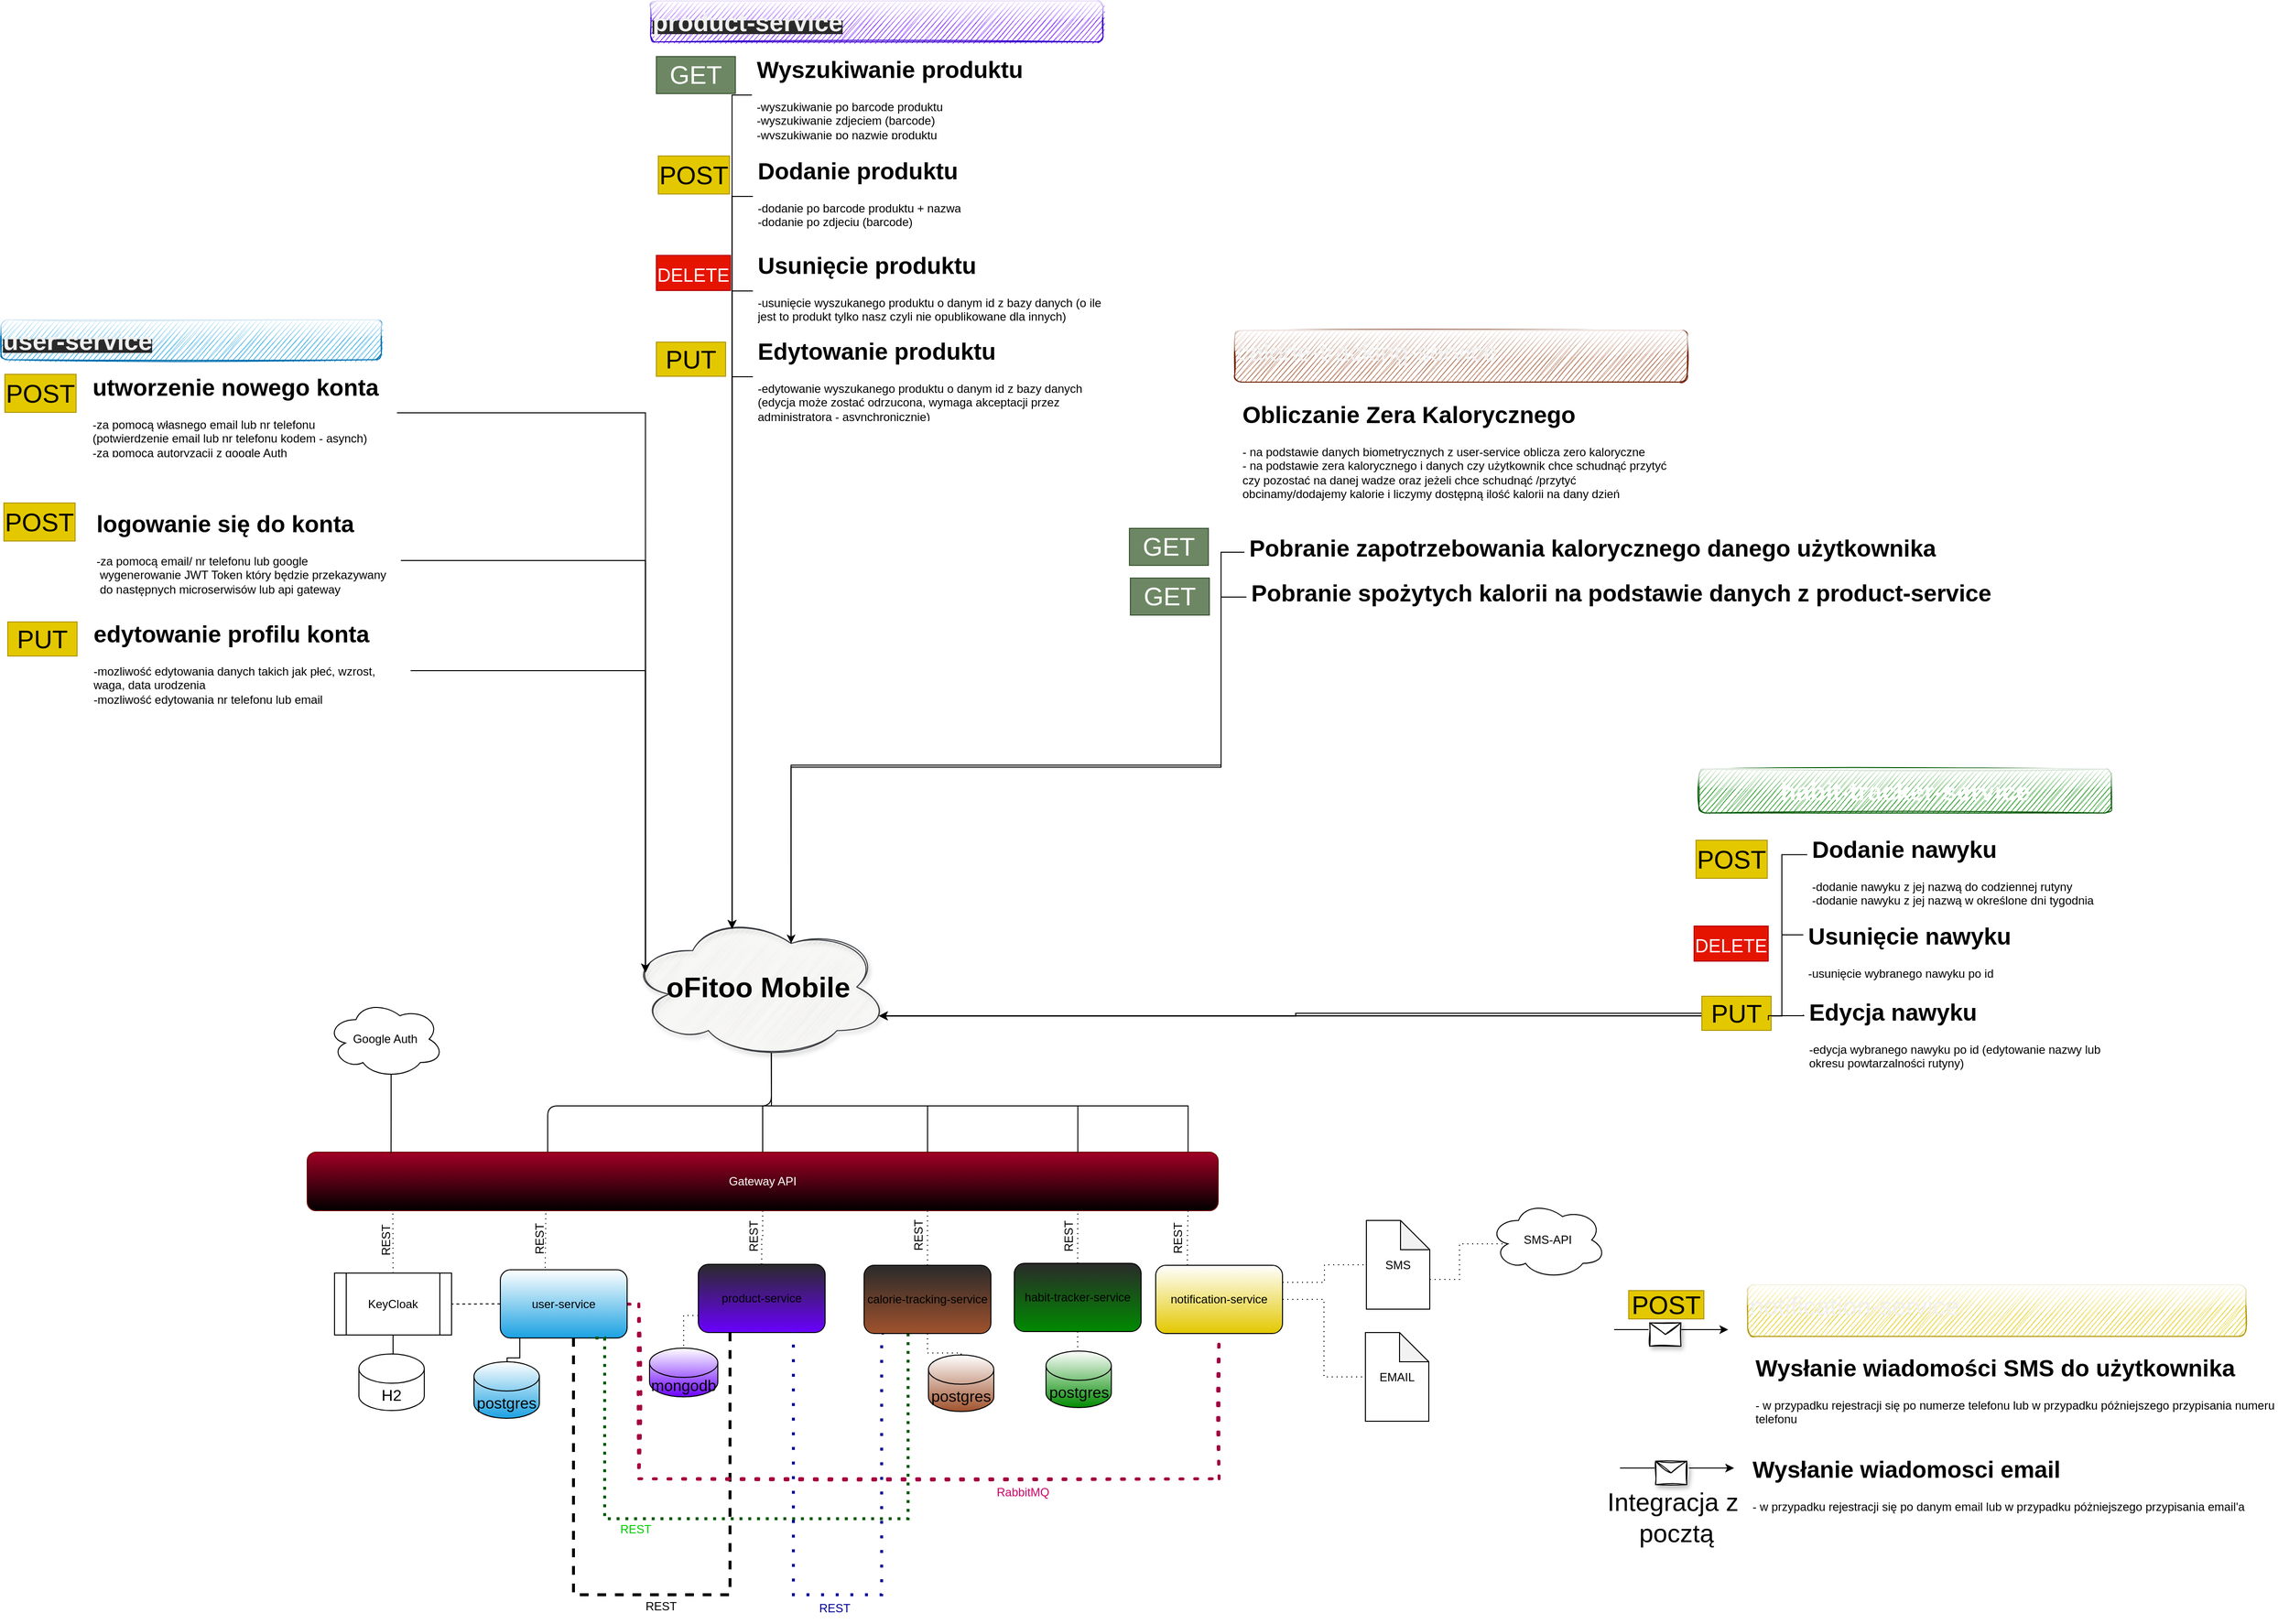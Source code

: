 <mxfile version="20.5.3" type="embed"><diagram name="Page-1" id="scBJmOfw38BWmSyd4WaF"><mxGraphModel dx="2376" dy="2139" grid="0" gridSize="10" guides="0" tooltips="1" connect="1" arrows="1" fold="1" page="0" pageScale="1" pageWidth="850" pageHeight="1100" math="0" shadow="0"><root><mxCell id="0"/><mxCell id="1" parent="0"/><mxCell id="20" style="edgeStyle=orthogonalEdgeStyle;rounded=0;orthogonalLoop=1;jettySize=auto;html=1;exitX=0.5;exitY=1;exitDx=0;exitDy=0;strokeWidth=1;startArrow=none;startFill=0;endArrow=none;endFill=0;dashed=1;dashPattern=1 4;" parent="1" source="jBOrhGmteX4rWtkHZ4kV-2" target="jBOrhGmteX4rWtkHZ4kV-43" edge="1"><mxGeometry relative="1" as="geometry"/></mxCell><mxCell id="jBOrhGmteX4rWtkHZ4kV-2" value="Gateway API" style="rounded=1;whiteSpace=wrap;html=1;fillColor=#a20025;fontColor=#ffffff;strokeColor=#6F0000;gradientColor=#000000;" parent="1" vertex="1"><mxGeometry x="-94" y="110" width="934" height="60" as="geometry"/></mxCell><mxCell id="jBOrhGmteX4rWtkHZ4kV-22" style="edgeStyle=orthogonalEdgeStyle;rounded=1;orthogonalLoop=1;jettySize=auto;html=1;exitX=0.55;exitY=0.95;exitDx=0;exitDy=0;exitPerimeter=0;entryX=0.264;entryY=-0.006;entryDx=0;entryDy=0;entryPerimeter=0;endArrow=none;endFill=0;" parent="1" source="jBOrhGmteX4rWtkHZ4kV-23" target="jBOrhGmteX4rWtkHZ4kV-2" edge="1"><mxGeometry relative="1" as="geometry"/></mxCell><mxCell id="19" style="edgeStyle=orthogonalEdgeStyle;rounded=0;orthogonalLoop=1;jettySize=auto;html=1;exitX=0.55;exitY=0.95;exitDx=0;exitDy=0;exitPerimeter=0;entryX=0.5;entryY=0;entryDx=0;entryDy=0;strokeWidth=1;startArrow=none;startFill=0;endArrow=none;endFill=0;" parent="1" source="jBOrhGmteX4rWtkHZ4kV-23" target="jBOrhGmteX4rWtkHZ4kV-2" edge="1"><mxGeometry relative="1" as="geometry"/></mxCell><mxCell id="45" style="edgeStyle=orthogonalEdgeStyle;rounded=0;orthogonalLoop=1;jettySize=auto;html=1;exitX=0.55;exitY=0.95;exitDx=0;exitDy=0;exitPerimeter=0;entryX=0.681;entryY=0.008;entryDx=0;entryDy=0;entryPerimeter=0;strokeWidth=1;startArrow=none;startFill=0;endArrow=none;endFill=0;" parent="1" source="jBOrhGmteX4rWtkHZ4kV-23" target="jBOrhGmteX4rWtkHZ4kV-2" edge="1"><mxGeometry relative="1" as="geometry"/></mxCell><mxCell id="46" style="edgeStyle=orthogonalEdgeStyle;rounded=0;orthogonalLoop=1;jettySize=auto;html=1;exitX=0.55;exitY=0.95;exitDx=0;exitDy=0;exitPerimeter=0;entryX=0.846;entryY=0.016;entryDx=0;entryDy=0;entryPerimeter=0;strokeWidth=1;startArrow=none;startFill=0;endArrow=none;endFill=0;" parent="1" source="jBOrhGmteX4rWtkHZ4kV-23" target="jBOrhGmteX4rWtkHZ4kV-2" edge="1"><mxGeometry relative="1" as="geometry"/></mxCell><mxCell id="47" style="edgeStyle=orthogonalEdgeStyle;rounded=0;orthogonalLoop=1;jettySize=auto;html=1;exitX=0.55;exitY=0.95;exitDx=0;exitDy=0;exitPerimeter=0;entryX=0.967;entryY=0;entryDx=0;entryDy=0;entryPerimeter=0;strokeWidth=1;startArrow=none;startFill=0;endArrow=none;endFill=0;" parent="1" source="jBOrhGmteX4rWtkHZ4kV-23" target="jBOrhGmteX4rWtkHZ4kV-2" edge="1"><mxGeometry relative="1" as="geometry"/></mxCell><mxCell id="108" style="edgeStyle=orthogonalEdgeStyle;rounded=0;orthogonalLoop=1;jettySize=auto;html=1;exitX=0.625;exitY=0.2;exitDx=0;exitDy=0;exitPerimeter=0;entryX=0;entryY=0.5;entryDx=0;entryDy=0;fontSize=26;endArrow=none;endFill=0;" edge="1" parent="1" source="jBOrhGmteX4rWtkHZ4kV-23" target="91"><mxGeometry relative="1" as="geometry"><Array as="points"><mxPoint x="402" y="-285"/><mxPoint x="843" y="-285"/><mxPoint x="843" y="-505"/></Array></mxGeometry></mxCell><mxCell id="jBOrhGmteX4rWtkHZ4kV-23" value="&lt;b&gt;&lt;font style=&quot;font-size: 29px;&quot;&gt;oFitoo Mobile&lt;/font&gt;&lt;/b&gt;" style="ellipse;shape=cloud;whiteSpace=wrap;html=1;rounded=1;fillColor=#f9f7ed;sketch=1;shadow=1;strokeColor=#36393d;" parent="1" vertex="1"><mxGeometry x="234" y="-134" width="269" height="149" as="geometry"/></mxCell><mxCell id="11" style="edgeStyle=orthogonalEdgeStyle;rounded=0;orthogonalLoop=1;jettySize=auto;html=1;exitX=0.55;exitY=0.95;exitDx=0;exitDy=0;exitPerimeter=0;entryX=0.092;entryY=0.017;entryDx=0;entryDy=0;entryPerimeter=0;startArrow=none;startFill=0;endArrow=none;endFill=0;" parent="1" source="jBOrhGmteX4rWtkHZ4kV-29" target="jBOrhGmteX4rWtkHZ4kV-2" edge="1"><mxGeometry relative="1" as="geometry"/></mxCell><mxCell id="jBOrhGmteX4rWtkHZ4kV-29" value="Google Auth" style="ellipse;shape=cloud;whiteSpace=wrap;html=1;rounded=1;" parent="1" vertex="1"><mxGeometry x="-74" y="-46" width="120" height="80" as="geometry"/></mxCell><mxCell id="jBOrhGmteX4rWtkHZ4kV-32" value="KeyCloak" style="shape=process;whiteSpace=wrap;html=1;backgroundOutline=1;" parent="1" vertex="1"><mxGeometry x="-66" y="234" width="120" height="63.5" as="geometry"/></mxCell><mxCell id="jBOrhGmteX4rWtkHZ4kV-37" value="" style="endArrow=none;dashed=1;html=1;rounded=0;exitX=0;exitY=0.5;exitDx=0;exitDy=0;entryX=1;entryY=0.5;entryDx=0;entryDy=0;" parent="1" source="jBOrhGmteX4rWtkHZ4kV-44" target="jBOrhGmteX4rWtkHZ4kV-32" edge="1"><mxGeometry width="50" height="50" relative="1" as="geometry"><mxPoint x="470" y="340" as="sourcePoint"/><mxPoint y="266" as="targetPoint"/></mxGeometry></mxCell><mxCell id="jBOrhGmteX4rWtkHZ4kV-39" value="" style="endArrow=none;dashed=1;html=1;dashPattern=1 4;strokeWidth=1;rounded=0;exitX=0.5;exitY=0;exitDx=0;exitDy=0;entryX=0.094;entryY=0.992;entryDx=0;entryDy=0;entryPerimeter=0;" parent="1" source="jBOrhGmteX4rWtkHZ4kV-32" target="jBOrhGmteX4rWtkHZ4kV-2" edge="1"><mxGeometry width="50" height="50" relative="1" as="geometry"><mxPoint x="640" y="240" as="sourcePoint"/><mxPoint x="-92" y="82" as="targetPoint"/></mxGeometry></mxCell><mxCell id="18" style="edgeStyle=orthogonalEdgeStyle;rounded=0;orthogonalLoop=1;jettySize=auto;html=1;exitX=0;exitY=0.75;exitDx=0;exitDy=0;entryX=0.5;entryY=0;entryDx=0;entryDy=0;entryPerimeter=0;dashed=1;dashPattern=1 4;strokeWidth=1;startArrow=none;startFill=0;endArrow=none;endFill=0;" parent="1" source="jBOrhGmteX4rWtkHZ4kV-43" target="17" edge="1"><mxGeometry relative="1" as="geometry"/></mxCell><mxCell id="124" style="edgeStyle=orthogonalEdgeStyle;rounded=0;orthogonalLoop=1;jettySize=auto;html=1;exitX=0.25;exitY=1;exitDx=0;exitDy=0;entryX=0.577;entryY=0.999;entryDx=0;entryDy=0;fontSize=26;startArrow=none;startFill=0;endArrow=none;endFill=0;entryPerimeter=0;dashed=1;strokeWidth=3;" edge="1" parent="1" source="jBOrhGmteX4rWtkHZ4kV-43" target="jBOrhGmteX4rWtkHZ4kV-44"><mxGeometry relative="1" as="geometry"><Array as="points"><mxPoint x="340" y="564"/><mxPoint x="179" y="564"/></Array></mxGeometry></mxCell><mxCell id="jBOrhGmteX4rWtkHZ4kV-43" value="product-service" style="rounded=1;whiteSpace=wrap;html=1;fillColor=#2A2A2A;gradientColor=#6A00FF;" parent="1" vertex="1"><mxGeometry x="307" y="225" width="130" height="70" as="geometry"/></mxCell><mxCell id="5" style="edgeStyle=orthogonalEdgeStyle;rounded=0;orthogonalLoop=1;jettySize=auto;html=1;endArrow=none;endFill=0;startArrow=none;startFill=0;" parent="1" source="jBOrhGmteX4rWtkHZ4kV-44" target="jBOrhGmteX4rWtkHZ4kV-51" edge="1"><mxGeometry relative="1" as="geometry"><Array as="points"><mxPoint x="124" y="321"/><mxPoint x="111" y="321"/></Array></mxGeometry></mxCell><mxCell id="41" style="edgeStyle=orthogonalEdgeStyle;rounded=0;orthogonalLoop=1;jettySize=auto;html=1;exitX=1;exitY=0.5;exitDx=0;exitDy=0;entryX=0.5;entryY=1;entryDx=0;entryDy=0;dashed=1;dashPattern=1 4;strokeWidth=3;startArrow=none;startFill=0;endArrow=none;endFill=0;fillColor=#d80073;strokeColor=#A50040;sketch=1;" parent="1" source="jBOrhGmteX4rWtkHZ4kV-44" target="jBOrhGmteX4rWtkHZ4kV-47" edge="1"><mxGeometry relative="1" as="geometry"><Array as="points"><mxPoint x="246" y="266"/><mxPoint x="246" y="445"/><mxPoint x="841" y="445"/></Array></mxGeometry></mxCell><mxCell id="jBOrhGmteX4rWtkHZ4kV-44" value="user-service" style="rounded=1;whiteSpace=wrap;html=1;gradientColor=#1BA1E2;" parent="1" vertex="1"><mxGeometry x="104" y="230.64" width="130" height="70" as="geometry"/></mxCell><mxCell id="29" style="edgeStyle=orthogonalEdgeStyle;rounded=0;orthogonalLoop=1;jettySize=auto;html=1;exitX=1;exitY=0.25;exitDx=0;exitDy=0;entryX=0;entryY=0.5;entryDx=0;entryDy=0;entryPerimeter=0;dashed=1;dashPattern=1 4;strokeWidth=1;startArrow=none;startFill=0;endArrow=none;endFill=0;" parent="1" source="jBOrhGmteX4rWtkHZ4kV-47" target="26" edge="1"><mxGeometry relative="1" as="geometry"/></mxCell><mxCell id="30" style="edgeStyle=orthogonalEdgeStyle;rounded=0;orthogonalLoop=1;jettySize=auto;html=1;exitX=1;exitY=0.5;exitDx=0;exitDy=0;dashed=1;dashPattern=1 4;strokeWidth=1;startArrow=none;startFill=0;endArrow=none;endFill=0;" parent="1" source="jBOrhGmteX4rWtkHZ4kV-47" target="28" edge="1"><mxGeometry relative="1" as="geometry"/></mxCell><mxCell id="34" style="edgeStyle=orthogonalEdgeStyle;rounded=0;orthogonalLoop=1;jettySize=auto;html=1;exitX=0.25;exitY=0;exitDx=0;exitDy=0;entryX=0.967;entryY=0.986;entryDx=0;entryDy=0;entryPerimeter=0;dashed=1;dashPattern=1 4;strokeWidth=1;startArrow=none;startFill=0;endArrow=none;endFill=0;" parent="1" source="jBOrhGmteX4rWtkHZ4kV-47" target="jBOrhGmteX4rWtkHZ4kV-2" edge="1"><mxGeometry relative="1" as="geometry"/></mxCell><mxCell id="jBOrhGmteX4rWtkHZ4kV-47" value="notification-service" style="rounded=1;whiteSpace=wrap;html=1;gradientColor=#E3C800;" parent="1" vertex="1"><mxGeometry x="776" y="226" width="130" height="70" as="geometry"/></mxCell><mxCell id="jBOrhGmteX4rWtkHZ4kV-51" value="postgres" style="shape=cylinder3;whiteSpace=wrap;html=1;boundedLbl=1;backgroundOutline=1;size=15;fontSize=16;gradientColor=#1BA1E2;" parent="1" vertex="1"><mxGeometry x="77" y="325" width="67" height="58" as="geometry"/></mxCell><mxCell id="16" style="edgeStyle=orthogonalEdgeStyle;rounded=0;orthogonalLoop=1;jettySize=auto;html=1;exitX=0.5;exitY=1;exitDx=0;exitDy=0;dashed=1;dashPattern=1 4;strokeWidth=1;startArrow=none;startFill=0;endArrow=none;endFill=0;" parent="1" source="jBOrhGmteX4rWtkHZ4kV-53" target="15" edge="1"><mxGeometry relative="1" as="geometry"/></mxCell><mxCell id="25" style="edgeStyle=orthogonalEdgeStyle;rounded=0;orthogonalLoop=1;jettySize=auto;html=1;exitX=0.5;exitY=0;exitDx=0;exitDy=0;entryX=0.846;entryY=1;entryDx=0;entryDy=0;entryPerimeter=0;dashed=1;dashPattern=1 4;strokeWidth=1;startArrow=none;startFill=0;endArrow=none;endFill=0;" parent="1" source="jBOrhGmteX4rWtkHZ4kV-53" target="jBOrhGmteX4rWtkHZ4kV-2" edge="1"><mxGeometry relative="1" as="geometry"/></mxCell><mxCell id="jBOrhGmteX4rWtkHZ4kV-53" value="habit-tracker-service" style="rounded=1;whiteSpace=wrap;html=1;fillColor=#2A2A2A;gradientColor=#008A00;" parent="1" vertex="1"><mxGeometry x="631" y="224" width="130" height="70" as="geometry"/></mxCell><mxCell id="14" style="edgeStyle=orthogonalEdgeStyle;rounded=0;orthogonalLoop=1;jettySize=auto;html=1;exitX=0.5;exitY=1;exitDx=0;exitDy=0;entryX=0.5;entryY=0;entryDx=0;entryDy=0;entryPerimeter=0;dashed=1;dashPattern=1 4;strokeWidth=1;startArrow=none;startFill=0;endArrow=none;endFill=0;" parent="1" source="jBOrhGmteX4rWtkHZ4kV-55" target="13" edge="1"><mxGeometry relative="1" as="geometry"/></mxCell><mxCell id="24" style="edgeStyle=orthogonalEdgeStyle;rounded=0;orthogonalLoop=1;jettySize=auto;html=1;exitX=0.5;exitY=0;exitDx=0;exitDy=0;entryX=0.681;entryY=0.983;entryDx=0;entryDy=0;entryPerimeter=0;dashed=1;dashPattern=1 4;strokeWidth=1;startArrow=none;startFill=0;endArrow=none;endFill=0;" parent="1" source="jBOrhGmteX4rWtkHZ4kV-55" target="jBOrhGmteX4rWtkHZ4kV-2" edge="1"><mxGeometry relative="1" as="geometry"/></mxCell><mxCell id="118" style="edgeStyle=orthogonalEdgeStyle;rounded=0;orthogonalLoop=1;jettySize=auto;html=1;exitX=0.347;exitY=0.998;exitDx=0;exitDy=0;entryX=0.75;entryY=1;entryDx=0;entryDy=0;fontSize=26;endArrow=none;endFill=0;exitPerimeter=0;dashed=1;dashPattern=1 2;fillColor=#008a00;strokeColor=#005700;strokeWidth=3;" edge="1" parent="1" source="jBOrhGmteX4rWtkHZ4kV-55" target="jBOrhGmteX4rWtkHZ4kV-44"><mxGeometry relative="1" as="geometry"><Array as="points"><mxPoint x="522" y="486"/><mxPoint x="211" y="486"/><mxPoint x="211" y="301"/></Array></mxGeometry></mxCell><mxCell id="120" style="edgeStyle=orthogonalEdgeStyle;rounded=0;orthogonalLoop=1;jettySize=auto;html=1;exitX=0.157;exitY=0.993;exitDx=0;exitDy=0;entryX=0.75;entryY=1;entryDx=0;entryDy=0;fontSize=26;endArrow=none;endFill=0;startArrow=none;startFill=0;exitPerimeter=0;dashed=1;dashPattern=1 4;strokeWidth=3;strokeColor=#000099;" edge="1" parent="1" source="jBOrhGmteX4rWtkHZ4kV-55" target="jBOrhGmteX4rWtkHZ4kV-43"><mxGeometry relative="1" as="geometry"><Array as="points"><mxPoint x="495" y="296"/><mxPoint x="495" y="564"/><mxPoint x="404" y="564"/></Array></mxGeometry></mxCell><mxCell id="jBOrhGmteX4rWtkHZ4kV-55" value="calorie-tracking-service" style="rounded=1;whiteSpace=wrap;html=1;gradientColor=#A0522D;fillColor=#2A2A2A;glass=0;sketch=0;" parent="1" vertex="1"><mxGeometry x="477" y="226" width="130" height="70" as="geometry"/></mxCell><mxCell id="jBOrhGmteX4rWtkHZ4kV-62" style="edgeStyle=none;curved=1;rounded=0;orthogonalLoop=1;jettySize=auto;html=1;entryX=0.262;entryY=0.996;entryDx=0;entryDy=0;entryPerimeter=0;fontSize=12;startSize=8;endSize=8;dashed=1;dashPattern=1 4;startArrow=none;startFill=0;endArrow=none;endFill=0;" parent="1" target="jBOrhGmteX4rWtkHZ4kV-2" edge="1"><mxGeometry relative="1" as="geometry"><mxPoint x="150" y="228.64" as="sourcePoint"/><mxPoint x="150.414" y="170" as="targetPoint"/></mxGeometry></mxCell><mxCell id="2" value="REST" style="text;html=1;strokeColor=none;fillColor=none;align=center;verticalAlign=middle;whiteSpace=wrap;rounded=0;rotation=-90;" parent="1" vertex="1"><mxGeometry x="119" y="193.64" width="50" height="10" as="geometry"/></mxCell><mxCell id="6" value="REST" style="text;html=1;strokeColor=none;fillColor=none;align=center;verticalAlign=middle;whiteSpace=wrap;rounded=0;rotation=-90;" parent="1" vertex="1"><mxGeometry x="-38" y="195" width="50" height="10" as="geometry"/></mxCell><mxCell id="9" style="edgeStyle=orthogonalEdgeStyle;rounded=0;orthogonalLoop=1;jettySize=auto;html=1;exitX=0.5;exitY=0;exitDx=0;exitDy=0;exitPerimeter=0;entryX=0.5;entryY=1;entryDx=0;entryDy=0;startArrow=none;startFill=0;endArrow=none;endFill=0;" parent="1" source="8" target="jBOrhGmteX4rWtkHZ4kV-32" edge="1"><mxGeometry relative="1" as="geometry"/></mxCell><mxCell id="8" value="H2" style="shape=cylinder3;whiteSpace=wrap;html=1;boundedLbl=1;backgroundOutline=1;size=15;fontSize=16;" parent="1" vertex="1"><mxGeometry x="-41" y="317" width="67" height="58" as="geometry"/></mxCell><mxCell id="13" value="postgres" style="shape=cylinder3;whiteSpace=wrap;html=1;boundedLbl=1;backgroundOutline=1;size=15;fontSize=16;gradientColor=#A0522D;" parent="1" vertex="1"><mxGeometry x="543" y="318" width="67" height="58" as="geometry"/></mxCell><mxCell id="15" value="postgres" style="shape=cylinder3;whiteSpace=wrap;html=1;boundedLbl=1;backgroundOutline=1;size=15;fontSize=16;gradientColor=#008A00;" parent="1" vertex="1"><mxGeometry x="663.5" y="314" width="67" height="58" as="geometry"/></mxCell><mxCell id="17" value="mongodb" style="shape=cylinder3;whiteSpace=wrap;html=1;boundedLbl=1;backgroundOutline=1;size=15;fontSize=16;gradientColor=#6A00FF;" parent="1" vertex="1"><mxGeometry x="257" y="311" width="70" height="50" as="geometry"/></mxCell><mxCell id="22" value="REST" style="text;html=1;strokeColor=none;fillColor=none;align=center;verticalAlign=middle;whiteSpace=wrap;rounded=0;rotation=-90;" parent="1" vertex="1"><mxGeometry x="339" y="191" width="50" height="10" as="geometry"/></mxCell><mxCell id="40" style="edgeStyle=orthogonalEdgeStyle;rounded=0;orthogonalLoop=1;jettySize=auto;html=1;exitX=0;exitY=0;exitDx=65;exitDy=60.5;exitPerimeter=0;entryX=0.16;entryY=0.55;entryDx=0;entryDy=0;entryPerimeter=0;dashed=1;dashPattern=1 4;strokeWidth=1;startArrow=none;startFill=0;endArrow=none;endFill=0;" parent="1" source="26" target="39" edge="1"><mxGeometry relative="1" as="geometry"/></mxCell><mxCell id="26" value="SMS" style="shape=note;whiteSpace=wrap;html=1;backgroundOutline=1;darkOpacity=0.05;" parent="1" vertex="1"><mxGeometry x="992" y="180" width="65" height="91" as="geometry"/></mxCell><mxCell id="28" value="EMAIL" style="shape=note;whiteSpace=wrap;html=1;backgroundOutline=1;darkOpacity=0.05;" parent="1" vertex="1"><mxGeometry x="991" y="295" width="65" height="91" as="geometry"/></mxCell><mxCell id="35" value="REST" style="text;html=1;strokeColor=none;fillColor=none;align=center;verticalAlign=middle;whiteSpace=wrap;rounded=0;rotation=-90;" parent="1" vertex="1"><mxGeometry x="508" y="190" width="50" height="10" as="geometry"/></mxCell><mxCell id="36" value="REST" style="text;html=1;strokeColor=none;fillColor=none;align=center;verticalAlign=middle;whiteSpace=wrap;rounded=0;rotation=-90;" parent="1" vertex="1"><mxGeometry x="662" y="191" width="50" height="10" as="geometry"/></mxCell><mxCell id="37" value="REST" style="text;html=1;strokeColor=none;fillColor=none;align=center;verticalAlign=middle;whiteSpace=wrap;rounded=0;rotation=-90;" parent="1" vertex="1"><mxGeometry x="774" y="193" width="50" height="10" as="geometry"/></mxCell><mxCell id="39" value="SMS-API" style="ellipse;shape=cloud;whiteSpace=wrap;html=1;" parent="1" vertex="1"><mxGeometry x="1118" y="160" width="120" height="80" as="geometry"/></mxCell><mxCell id="44" value="RabbitMQ" style="text;html=1;align=center;verticalAlign=middle;whiteSpace=wrap;rounded=0;fontColor=#CC0066;" parent="1" vertex="1"><mxGeometry x="610" y="444" width="60" height="30" as="geometry"/></mxCell><mxCell id="51" style="edgeStyle=orthogonalEdgeStyle;rounded=0;orthogonalLoop=1;jettySize=auto;html=1;exitX=1;exitY=0.5;exitDx=0;exitDy=0;entryX=0.07;entryY=0.4;entryDx=0;entryDy=0;entryPerimeter=0;" edge="1" parent="1" source="48" target="jBOrhGmteX4rWtkHZ4kV-23"><mxGeometry relative="1" as="geometry"/></mxCell><mxCell id="48" value="&lt;h1&gt;utworzenie nowego konta&lt;/h1&gt;&lt;div&gt;-za pomocą własnego email lub nr telefonu (potwierdzenie email lub nr telefonu kodem - asynch)&lt;/div&gt;&lt;div&gt;-za pomocą autoryzacji z google Auth&lt;/div&gt;&lt;div&gt;(&lt;/div&gt;" style="text;html=1;strokeColor=none;fillColor=none;spacing=5;spacingTop=-20;whiteSpace=wrap;overflow=hidden;rounded=0;" vertex="1" parent="1"><mxGeometry x="-319" y="-694" width="317" height="91" as="geometry"/></mxCell><mxCell id="52" style="edgeStyle=orthogonalEdgeStyle;rounded=0;orthogonalLoop=1;jettySize=auto;html=1;exitX=1;exitY=0.5;exitDx=0;exitDy=0;entryX=0.07;entryY=0.4;entryDx=0;entryDy=0;entryPerimeter=0;" edge="1" parent="1" source="50" target="jBOrhGmteX4rWtkHZ4kV-23"><mxGeometry relative="1" as="geometry"/></mxCell><mxCell id="50" value="&lt;h1&gt;logowanie się do konta&lt;/h1&gt;&lt;div&gt;-za pomocą email/ nr telefonu lub google&lt;/div&gt;&lt;div&gt;&amp;nbsp;wygenerowanie JWT Token który będzie przekazywany&lt;/div&gt;&lt;div&gt;&amp;nbsp;do następnych microserwisów lub api gateway&lt;/div&gt;" style="text;html=1;strokeColor=none;fillColor=none;spacing=5;spacingTop=-20;whiteSpace=wrap;overflow=hidden;rounded=0;" vertex="1" parent="1"><mxGeometry x="-315" y="-554" width="317" height="114" as="geometry"/></mxCell><mxCell id="54" style="edgeStyle=orthogonalEdgeStyle;rounded=0;orthogonalLoop=1;jettySize=auto;html=1;exitX=1;exitY=0.5;exitDx=0;exitDy=0;entryX=0.07;entryY=0.4;entryDx=0;entryDy=0;entryPerimeter=0;" edge="1" parent="1" source="53" target="jBOrhGmteX4rWtkHZ4kV-23"><mxGeometry relative="1" as="geometry"/></mxCell><mxCell id="53" value="&lt;h1&gt;edytowanie profilu konta&lt;span style=&quot;white-space: pre;&quot;&gt;&#9;&lt;/span&gt;&lt;/h1&gt;&lt;div&gt;-mozliwość edytowania danych takich jak płeć, wzrost, waga, data urodzenia&lt;/div&gt;&lt;div&gt;-mozliwość edytowania nr telefonu lub email&lt;/div&gt;" style="text;html=1;strokeColor=none;fillColor=none;spacing=5;spacingTop=-20;whiteSpace=wrap;overflow=hidden;rounded=0;" vertex="1" parent="1"><mxGeometry x="-318" y="-441" width="330" height="114" as="geometry"/></mxCell><mxCell id="62" style="edgeStyle=orthogonalEdgeStyle;rounded=0;orthogonalLoop=1;jettySize=auto;html=1;exitX=0;exitY=0.5;exitDx=0;exitDy=0;entryX=0.4;entryY=0.1;entryDx=0;entryDy=0;entryPerimeter=0;" edge="1" parent="1" source="55" target="jBOrhGmteX4rWtkHZ4kV-23"><mxGeometry relative="1" as="geometry"/></mxCell><mxCell id="55" value="&lt;h1&gt;Wyszukiwanie produktu&lt;/h1&gt;&lt;div&gt;-wyszukiwanie po barcode produktu&lt;/div&gt;&lt;div&gt;-wyszukiwanie zdjeciem (barcode)&lt;/div&gt;&lt;div&gt;-wyszukiwanie po nazwie produktu&lt;/div&gt;" style="text;html=1;strokeColor=none;fillColor=none;spacing=5;spacingTop=-20;whiteSpace=wrap;overflow=hidden;rounded=0;" vertex="1" parent="1"><mxGeometry x="362" y="-1020" width="317" height="91" as="geometry"/></mxCell><mxCell id="61" style="edgeStyle=orthogonalEdgeStyle;rounded=0;orthogonalLoop=1;jettySize=auto;html=1;exitX=0;exitY=0.5;exitDx=0;exitDy=0;entryX=0.4;entryY=0.1;entryDx=0;entryDy=0;entryPerimeter=0;" edge="1" parent="1" source="56" target="jBOrhGmteX4rWtkHZ4kV-23"><mxGeometry relative="1" as="geometry"/></mxCell><mxCell id="56" value="&lt;h1&gt;Dodanie produktu&lt;/h1&gt;&lt;div&gt;-dodanie po barcode produktu + nazwa&lt;/div&gt;&lt;div&gt;-dodanie po zdjeciu (barcode)&lt;/div&gt;" style="text;html=1;strokeColor=none;fillColor=none;spacing=5;spacingTop=-20;whiteSpace=wrap;overflow=hidden;rounded=0;" vertex="1" parent="1"><mxGeometry x="363" y="-916" width="317" height="91" as="geometry"/></mxCell><mxCell id="60" style="edgeStyle=orthogonalEdgeStyle;rounded=0;orthogonalLoop=1;jettySize=auto;html=1;exitX=0;exitY=0.5;exitDx=0;exitDy=0;entryX=0.4;entryY=0.1;entryDx=0;entryDy=0;entryPerimeter=0;" edge="1" parent="1" source="57" target="jBOrhGmteX4rWtkHZ4kV-23"><mxGeometry relative="1" as="geometry"/></mxCell><mxCell id="57" value="&lt;h1&gt;Usunięcie produktu&lt;/h1&gt;&lt;div&gt;-usunięcie wyszukanego produktu o danym id z bazy danych (o ile jest to produkt tylko nasz czyli nie opublikowane dla innych)&lt;/div&gt;&lt;div&gt;&lt;br&gt;&lt;/div&gt;" style="text;html=1;strokeColor=none;fillColor=none;spacing=5;spacingTop=-20;whiteSpace=wrap;overflow=hidden;rounded=0;" vertex="1" parent="1"><mxGeometry x="363" y="-819" width="368" height="91" as="geometry"/></mxCell><mxCell id="59" style="edgeStyle=orthogonalEdgeStyle;rounded=0;orthogonalLoop=1;jettySize=auto;html=1;exitX=0;exitY=0.5;exitDx=0;exitDy=0;entryX=0.4;entryY=0.1;entryDx=0;entryDy=0;entryPerimeter=0;" edge="1" parent="1" source="58" target="jBOrhGmteX4rWtkHZ4kV-23"><mxGeometry relative="1" as="geometry"/></mxCell><mxCell id="58" value="&lt;h1&gt;Edytowanie produktu&lt;/h1&gt;&lt;div&gt;-edytowanie wyszukanego produktu o danym id z bazy danych (edycja może zostać odrzucona, wymaga akceptacji przez administratora - asynchronicznie)&lt;/div&gt;&lt;div&gt;&lt;br&gt;&lt;/div&gt;" style="text;html=1;strokeColor=none;fillColor=none;spacing=5;spacingTop=-20;whiteSpace=wrap;overflow=hidden;rounded=0;" vertex="1" parent="1"><mxGeometry x="363" y="-731" width="368" height="91" as="geometry"/></mxCell><mxCell id="113" style="edgeStyle=orthogonalEdgeStyle;rounded=0;orthogonalLoop=1;jettySize=auto;html=1;exitX=0;exitY=0.25;exitDx=0;exitDy=0;entryX=0.96;entryY=0.7;entryDx=0;entryDy=0;entryPerimeter=0;fontSize=26;" edge="1" parent="1" source="63" target="jBOrhGmteX4rWtkHZ4kV-23"><mxGeometry relative="1" as="geometry"><Array as="points"><mxPoint x="1418" y="-195"/><mxPoint x="1418" y="-30"/></Array></mxGeometry></mxCell><mxCell id="63" value="&lt;h1&gt;Dodanie nawyku&lt;/h1&gt;&lt;div&gt;-dodanie nawyku z jej nazwą do codziennej rutyny&lt;/div&gt;&lt;div&gt;-dodanie nawyku z jej nazwą w określone dni tygodnia&lt;/div&gt;" style="text;html=1;strokeColor=none;fillColor=none;spacing=5;spacingTop=-20;whiteSpace=wrap;overflow=hidden;rounded=0;" vertex="1" parent="1"><mxGeometry x="1444" y="-220" width="317" height="99" as="geometry"/></mxCell><mxCell id="114" style="edgeStyle=orthogonalEdgeStyle;rounded=0;orthogonalLoop=1;jettySize=auto;html=1;exitX=0;exitY=0.25;exitDx=0;exitDy=0;entryX=0.96;entryY=0.7;entryDx=0;entryDy=0;entryPerimeter=0;fontSize=26;" edge="1" parent="1" source="64" target="jBOrhGmteX4rWtkHZ4kV-23"><mxGeometry relative="1" as="geometry"><Array as="points"><mxPoint x="1418" y="-113"/><mxPoint x="1418" y="-30"/><mxPoint x="492" y="-30"/></Array></mxGeometry></mxCell><mxCell id="64" value="&lt;h1&gt;Usunięcie nawyku&lt;/h1&gt;&lt;div&gt;-usunięcie wybranego nawyku po id&lt;br&gt;&lt;/div&gt;&lt;div&gt;&lt;br&gt;&lt;/div&gt;" style="text;html=1;strokeColor=none;fillColor=none;spacing=5;spacingTop=-20;whiteSpace=wrap;overflow=hidden;rounded=0;" vertex="1" parent="1"><mxGeometry x="1440" y="-131" width="317" height="72" as="geometry"/></mxCell><mxCell id="115" style="edgeStyle=orthogonalEdgeStyle;rounded=0;orthogonalLoop=1;jettySize=auto;html=1;entryX=0.96;entryY=0.7;entryDx=0;entryDy=0;entryPerimeter=0;fontSize=26;startArrow=none;" edge="1" parent="1" source="81" target="jBOrhGmteX4rWtkHZ4kV-23"><mxGeometry relative="1" as="geometry"><mxPoint x="1440" y="-31" as="sourcePoint"/><Array as="points"/></mxGeometry></mxCell><mxCell id="65" value="&lt;h1&gt;Edycja nawyku&lt;/h1&gt;&lt;div&gt;-edycja wybranego nawyku po id (edytowanie nazwy lub okresu powtarzalności rutyny)&lt;br&gt;&lt;/div&gt;&lt;div&gt;&lt;br&gt;&lt;/div&gt;" style="text;html=1;strokeColor=none;fillColor=none;spacing=5;spacingTop=-20;whiteSpace=wrap;overflow=hidden;rounded=0;" vertex="1" parent="1"><mxGeometry x="1441" y="-53" width="317" height="85" as="geometry"/></mxCell><mxCell id="66" value="&lt;b&gt;&lt;font style=&quot;font-size: 26px;&quot;&gt;habit-tracker-service&lt;/font&gt;&lt;/b&gt;" style="text;html=1;strokeColor=#005700;fillColor=#008a00;align=center;verticalAlign=middle;whiteSpace=wrap;rounded=1;fontColor=#ffffff;glass=1;sketch=1;" vertex="1" parent="1"><mxGeometry x="1333" y="-283" width="423" height="45" as="geometry"/></mxCell><mxCell id="67" value="&lt;b style=&quot;color: rgb(240, 240, 240); font-family: Helvetica; font-size: 12px; font-style: normal; font-variant-ligatures: normal; font-variant-caps: normal; letter-spacing: normal; orphans: 2; text-align: center; text-indent: 0px; text-transform: none; widows: 2; word-spacing: 0px; -webkit-text-stroke-width: 0px; background-color: rgb(42, 42, 42); text-decoration-thickness: initial; text-decoration-style: initial; text-decoration-color: initial;&quot;&gt;&lt;font style=&quot;font-size: 26px;&quot;&gt;product-service&lt;/font&gt;&lt;/b&gt;" style="text;whiteSpace=wrap;html=1;fontSize=26;fillColor=#6a00ff;fontColor=#ffffff;strokeColor=#3700CC;rounded=1;glass=1;sketch=1;shadow=0;" vertex="1" parent="1"><mxGeometry x="258" y="-1071" width="464" height="42" as="geometry"/></mxCell><mxCell id="68" value="&lt;b style=&quot;color: rgb(240, 240, 240); font-family: Helvetica; font-size: 12px; font-style: normal; font-variant-ligatures: normal; font-variant-caps: normal; letter-spacing: normal; orphans: 2; text-align: center; text-indent: 0px; text-transform: none; widows: 2; word-spacing: 0px; -webkit-text-stroke-width: 0px; background-color: rgb(42, 42, 42); text-decoration-thickness: initial; text-decoration-style: initial; text-decoration-color: initial;&quot;&gt;&lt;font style=&quot;font-size: 26px;&quot;&gt;user-service&lt;/font&gt;&lt;/b&gt;" style="text;whiteSpace=wrap;html=1;fontSize=26;fillColor=#1ba1e2;fontColor=#ffffff;strokeColor=#006EAF;rounded=1;glass=1;sketch=1;" vertex="1" parent="1"><mxGeometry x="-408" y="-744" width="390" height="41" as="geometry"/></mxCell><mxCell id="72" value="POST" style="text;html=1;align=center;verticalAlign=middle;whiteSpace=wrap;rounded=0;fontSize=26;fillColor=#e3c800;fontColor=#000000;strokeColor=#B09500;" vertex="1" parent="1"><mxGeometry x="-404" y="-688" width="73" height="39" as="geometry"/></mxCell><mxCell id="74" value="PUT" style="text;html=1;align=center;verticalAlign=middle;whiteSpace=wrap;rounded=0;fontSize=26;fillColor=#e3c800;fontColor=#000000;strokeColor=#B09500;" vertex="1" parent="1"><mxGeometry x="-401" y="-434" width="71" height="35" as="geometry"/></mxCell><mxCell id="75" value="GET" style="text;html=1;align=center;verticalAlign=middle;whiteSpace=wrap;rounded=0;fontSize=26;fillColor=#6d8764;fontColor=#ffffff;strokeColor=#3A5431;" vertex="1" parent="1"><mxGeometry x="264" y="-1014" width="81" height="38" as="geometry"/></mxCell><mxCell id="76" value="POST" style="text;html=1;align=center;verticalAlign=middle;whiteSpace=wrap;rounded=0;fontSize=26;fillColor=#e3c800;fontColor=#000000;strokeColor=#B09500;" vertex="1" parent="1"><mxGeometry x="-405" y="-556" width="73" height="39" as="geometry"/></mxCell><mxCell id="77" value="POST" style="text;html=1;align=center;verticalAlign=middle;whiteSpace=wrap;rounded=0;fontSize=26;fillColor=#e3c800;fontColor=#000000;strokeColor=#B09500;" vertex="1" parent="1"><mxGeometry x="266" y="-912" width="73" height="39" as="geometry"/></mxCell><mxCell id="78" value="PUT" style="text;html=1;align=center;verticalAlign=middle;whiteSpace=wrap;rounded=0;fontSize=26;fillColor=#e3c800;fontColor=#000000;strokeColor=#B09500;" vertex="1" parent="1"><mxGeometry x="264" y="-721" width="71" height="35" as="geometry"/></mxCell><mxCell id="79" value="&lt;font style=&quot;font-size: 19px;&quot;&gt;DELETE&lt;/font&gt;" style="text;html=1;align=center;verticalAlign=middle;whiteSpace=wrap;rounded=0;fontSize=26;fillColor=#e51400;fontColor=#ffffff;strokeColor=#B20000;" vertex="1" parent="1"><mxGeometry x="264" y="-810" width="76" height="36" as="geometry"/></mxCell><mxCell id="80" value="POST" style="text;html=1;align=center;verticalAlign=middle;whiteSpace=wrap;rounded=0;fontSize=26;fillColor=#e3c800;fontColor=#000000;strokeColor=#B09500;" vertex="1" parent="1"><mxGeometry x="1330" y="-210" width="73" height="39" as="geometry"/></mxCell><mxCell id="82" value="&lt;font style=&quot;font-size: 19px;&quot;&gt;DELETE&lt;/font&gt;" style="text;html=1;align=center;verticalAlign=middle;whiteSpace=wrap;rounded=0;fontSize=26;fillColor=#e51400;fontColor=#ffffff;strokeColor=#B20000;" vertex="1" parent="1"><mxGeometry x="1328" y="-122" width="76" height="36" as="geometry"/></mxCell><mxCell id="83" value="&lt;span style=&quot;color: rgb(240, 240, 240); text-align: center;&quot;&gt;&lt;font style=&quot;font-size: 26px;&quot;&gt;calorie-tracking-service&lt;/font&gt;&lt;/span&gt;" style="text;whiteSpace=wrap;html=1;fontSize=26;fillColor=#a0522d;fontColor=#ffffff;strokeColor=#6D1F00;rounded=1;glass=1;sketch=1;" vertex="1" parent="1"><mxGeometry x="857" y="-733" width="464" height="53" as="geometry"/></mxCell><mxCell id="88" value="&lt;span style=&quot;color: rgb(240, 240, 240); text-align: center;&quot;&gt;&lt;font style=&quot;font-size: 26px;&quot;&gt;notification-service&lt;/font&gt;&lt;/span&gt;" style="text;whiteSpace=wrap;html=1;fontSize=26;rounded=1;glass=1;sketch=1;fillColor=#e3c800;fontColor=#000000;strokeColor=#B09500;" vertex="1" parent="1"><mxGeometry x="1383" y="246" width="511" height="53" as="geometry"/></mxCell><mxCell id="89" value="&lt;h1&gt;Obliczanie Zera Kalorycznego&lt;/h1&gt;&lt;div&gt;- na podstawie danych biometrycznych z user-service oblicza zero kaloryczne&lt;/div&gt;&lt;div&gt;- na podstawie zera kalorycznego i danych czy użytkownik chce schudnąć przytyć czy pozostać na danej wadze oraz jeżeli chce schudnąć /przytyć obcinamy/dodajemy kalorie i liczymy dostępną ilość kalorii na dany dzień&lt;span style=&quot;background-color: initial;&quot;&gt;&amp;nbsp;&lt;/span&gt;&lt;/div&gt;&lt;div&gt;&lt;br&gt;&lt;/div&gt;" style="text;html=1;strokeColor=none;fillColor=none;spacing=5;spacingTop=-20;whiteSpace=wrap;overflow=hidden;rounded=0;" vertex="1" parent="1"><mxGeometry x="860" y="-666" width="458" height="122" as="geometry"/></mxCell><mxCell id="90" value="GET" style="text;html=1;align=center;verticalAlign=middle;whiteSpace=wrap;rounded=0;fontSize=26;fillColor=#6d8764;fontColor=#ffffff;strokeColor=#3A5431;" vertex="1" parent="1"><mxGeometry x="749" y="-530" width="81" height="38" as="geometry"/></mxCell><mxCell id="91" value="&lt;h1&gt;Pobranie zapotrzebowania kalorycznego danego użytkownika&lt;/h1&gt;" style="text;html=1;strokeColor=none;fillColor=none;spacing=5;spacingTop=-20;whiteSpace=wrap;overflow=hidden;rounded=0;" vertex="1" parent="1"><mxGeometry x="867" y="-529" width="810" height="47" as="geometry"/></mxCell><mxCell id="92" value="GET" style="text;html=1;align=center;verticalAlign=middle;whiteSpace=wrap;rounded=0;fontSize=26;fillColor=#6d8764;fontColor=#ffffff;strokeColor=#3A5431;" vertex="1" parent="1"><mxGeometry x="750" y="-479" width="81" height="38" as="geometry"/></mxCell><mxCell id="110" style="edgeStyle=orthogonalEdgeStyle;rounded=0;orthogonalLoop=1;jettySize=auto;html=1;exitX=0;exitY=0.5;exitDx=0;exitDy=0;fontSize=26;entryX=0.625;entryY=0.2;entryDx=0;entryDy=0;entryPerimeter=0;" edge="1" parent="1" source="93" target="jBOrhGmteX4rWtkHZ4kV-23"><mxGeometry relative="1" as="geometry"><Array as="points"><mxPoint x="843" y="-459"/><mxPoint x="843" y="-287"/><mxPoint x="402" y="-287"/></Array></mxGeometry></mxCell><mxCell id="93" value="&lt;h1&gt;Pobranie spożytych kalorii na podstawie danych z product-service&lt;/h1&gt;" style="text;html=1;strokeColor=none;fillColor=none;spacing=5;spacingTop=-20;whiteSpace=wrap;overflow=hidden;rounded=0;" vertex="1" parent="1"><mxGeometry x="869" y="-483" width="796" height="47" as="geometry"/></mxCell><mxCell id="94" value="&lt;h1&gt;Wysłanie wiadomości SMS do użytkownika&lt;/h1&gt;&lt;div&gt;- w przypadku rejestracji się po numerze telefonu lub w przypadku póżniejszego przypisania numeru telefonu&lt;/div&gt;" style="text;html=1;strokeColor=none;fillColor=none;spacing=5;spacingTop=-20;whiteSpace=wrap;overflow=hidden;rounded=0;" vertex="1" parent="1"><mxGeometry x="1386" y="312" width="551" height="122" as="geometry"/></mxCell><mxCell id="96" value="&lt;h1&gt;Wysłanie wiadomosci email&lt;/h1&gt;&lt;div&gt;- w przypadku rejestracji się po danym email lub w przypadku póżniejszego przypisania email'a&lt;/div&gt;&lt;div&gt;&lt;br&gt;&lt;/div&gt;" style="text;html=1;strokeColor=none;fillColor=none;spacing=5;spacingTop=-20;whiteSpace=wrap;overflow=hidden;rounded=0;" vertex="1" parent="1"><mxGeometry x="1383" y="416" width="553" height="122" as="geometry"/></mxCell><mxCell id="100" value="" style="endArrow=classic;html=1;rounded=0;fontSize=26;" edge="1" parent="1"><mxGeometry relative="1" as="geometry"><mxPoint x="1246" y="292" as="sourcePoint"/><mxPoint x="1363" y="292" as="targetPoint"/></mxGeometry></mxCell><mxCell id="101" value="" style="shape=message;html=1;outlineConnect=0;rounded=1;shadow=1;glass=0;sketch=1;fontSize=26;" vertex="1" parent="100"><mxGeometry width="32" height="24" relative="1" as="geometry"><mxPoint x="-22" y="-7" as="offset"/></mxGeometry></mxCell><mxCell id="103" value="" style="endArrow=classic;html=1;rounded=0;fontSize=26;" edge="1" parent="1"><mxGeometry relative="1" as="geometry"><mxPoint x="1252" y="434" as="sourcePoint"/><mxPoint x="1369" y="434" as="targetPoint"/></mxGeometry></mxCell><mxCell id="104" value="" style="shape=message;html=1;outlineConnect=0;rounded=1;shadow=1;glass=0;sketch=1;fontSize=26;" vertex="1" parent="103"><mxGeometry width="32" height="24" relative="1" as="geometry"><mxPoint x="-22" y="-7" as="offset"/></mxGeometry></mxCell><mxCell id="105" value="POST" style="text;html=1;align=center;verticalAlign=middle;whiteSpace=wrap;rounded=0;fontSize=26;fillColor=#e3c800;fontColor=#000000;strokeColor=#B09500;" vertex="1" parent="1"><mxGeometry x="1261" y="252" width="77" height="29" as="geometry"/></mxCell><mxCell id="106" value="Integracja z&amp;nbsp; pocztą" style="text;html=1;strokeColor=none;fillColor=none;align=center;verticalAlign=middle;whiteSpace=wrap;rounded=0;shadow=1;glass=0;sketch=1;fontSize=26;" vertex="1" parent="1"><mxGeometry x="1237" y="454" width="146" height="62" as="geometry"/></mxCell><mxCell id="81" value="PUT" style="text;html=1;align=center;verticalAlign=middle;whiteSpace=wrap;rounded=0;fontSize=26;fillColor=#e3c800;fontColor=#000000;strokeColor=#B09500;" vertex="1" parent="1"><mxGeometry x="1336" y="-50" width="71" height="35" as="geometry"/></mxCell><mxCell id="117" value="" style="edgeStyle=orthogonalEdgeStyle;rounded=0;orthogonalLoop=1;jettySize=auto;html=1;entryX=0.96;entryY=0.7;entryDx=0;entryDy=0;entryPerimeter=0;fontSize=26;endArrow=none;" edge="1" parent="1" target="81"><mxGeometry relative="1" as="geometry"><mxPoint x="1440" y="-31" as="sourcePoint"/><mxPoint x="492.24" y="-29.7" as="targetPoint"/><Array as="points"><mxPoint x="1441" y="-30"/><mxPoint x="972" y="-30"/></Array></mxGeometry></mxCell><mxCell id="119" value="REST" style="text;html=1;strokeColor=none;fillColor=none;align=center;verticalAlign=middle;whiteSpace=wrap;rounded=0;fontColor=#00CC00;" vertex="1" parent="1"><mxGeometry x="213" y="482" width="60" height="30" as="geometry"/></mxCell><mxCell id="121" value="REST" style="text;html=1;align=center;verticalAlign=middle;whiteSpace=wrap;rounded=0;fontColor=#000099;" vertex="1" parent="1"><mxGeometry x="417" y="563" width="60" height="30" as="geometry"/></mxCell><mxCell id="125" value="REST" style="text;html=1;strokeColor=none;fillColor=none;align=center;verticalAlign=middle;whiteSpace=wrap;rounded=0;" vertex="1" parent="1"><mxGeometry x="239" y="561" width="60" height="30" as="geometry"/></mxCell><mxCell id="127" value="&lt;font style=&quot;font-size: 10px;&quot; color=&quot;#ffffff&quot;&gt;REST&lt;/font&gt;" style="text;html=1;strokeColor=none;fillColor=none;align=center;verticalAlign=middle;whiteSpace=wrap;rounded=0;shadow=1;glass=0;sketch=1;fontSize=26;fontColor=#000099;" vertex="1" parent="1"><mxGeometry x="950" y="196" width="37" height="24" as="geometry"/></mxCell></root></mxGraphModel></diagram></mxfile>